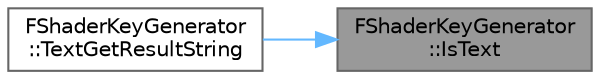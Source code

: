 digraph "FShaderKeyGenerator::IsText"
{
 // INTERACTIVE_SVG=YES
 // LATEX_PDF_SIZE
  bgcolor="transparent";
  edge [fontname=Helvetica,fontsize=10,labelfontname=Helvetica,labelfontsize=10];
  node [fontname=Helvetica,fontsize=10,shape=box,height=0.2,width=0.4];
  rankdir="RL";
  Node1 [id="Node000001",label="FShaderKeyGenerator\l::IsText",height=0.2,width=0.4,color="gray40", fillcolor="grey60", style="filled", fontcolor="black",tooltip="True iff the KeyGen is writing to a human-readable debug string."];
  Node1 -> Node2 [id="edge1_Node000001_Node000002",dir="back",color="steelblue1",style="solid",tooltip=" "];
  Node2 [id="Node000002",label="FShaderKeyGenerator\l::TextGetResultString",height=0.2,width=0.4,color="grey40", fillcolor="white", style="filled",URL="$dc/d04/classFShaderKeyGenerator.html#ae4f74afac1d946c1bf26ddf1cf995860",tooltip="Must not be called unless IsText is true."];
}
